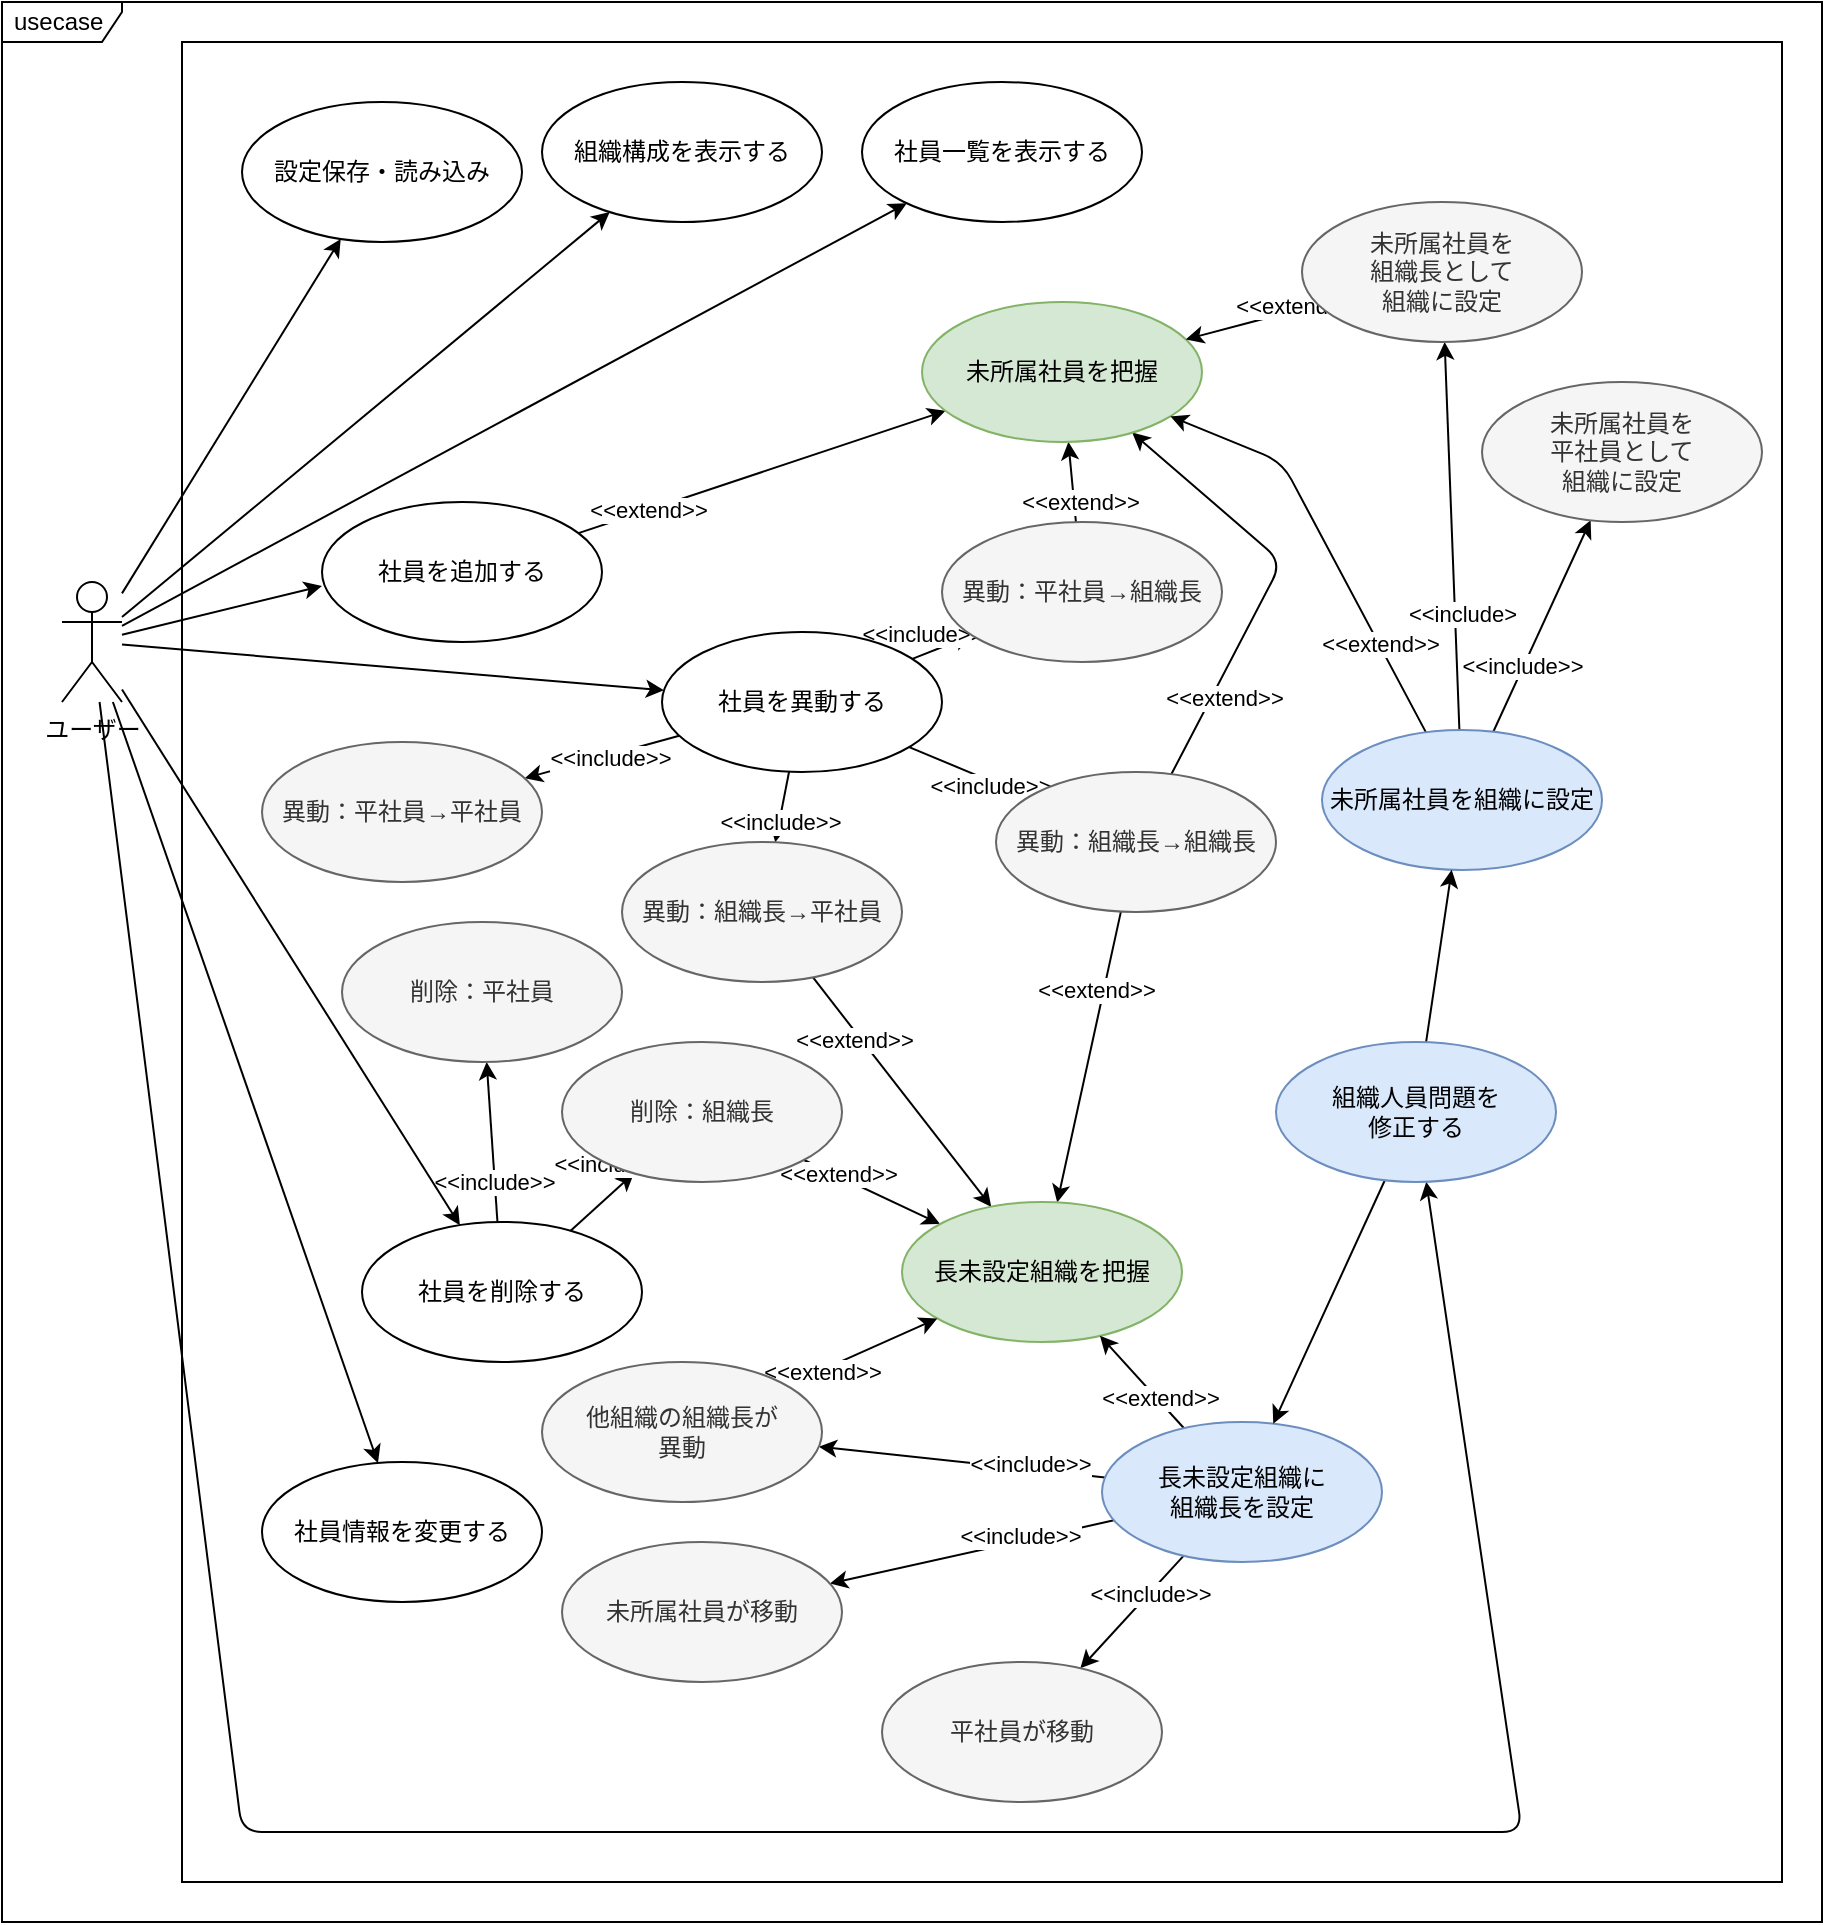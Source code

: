 <mxfile>
    <diagram id="2ksgyWF3tp9E1K3VVl34" name="ページ1">
        <mxGraphModel dx="1386" dy="825" grid="1" gridSize="10" guides="1" tooltips="1" connect="1" arrows="1" fold="1" page="1" pageScale="1" pageWidth="827" pageHeight="1169" math="0" shadow="0">
            <root>
                <mxCell id="0"/>
                <mxCell id="1" parent="0"/>
                <mxCell id="2" value="usecase&amp;nbsp;" style="shape=umlFrame;whiteSpace=wrap;html=1;width=60;height=20;swimlaneFillColor=#FFFFFF;" parent="1" vertex="1">
                    <mxGeometry x="190" y="150" width="910" height="960" as="geometry"/>
                </mxCell>
                <mxCell id="4" value="" style="rounded=0;whiteSpace=wrap;html=1;" parent="1" vertex="1">
                    <mxGeometry x="280" y="170" width="800" height="920" as="geometry"/>
                </mxCell>
                <mxCell id="JHWFW5T5HbclnQ7vvKRL-102" style="edgeStyle=none;html=1;" parent="1" source="5" target="JHWFW5T5HbclnQ7vvKRL-84" edge="1">
                    <mxGeometry relative="1" as="geometry"/>
                </mxCell>
                <mxCell id="JHWFW5T5HbclnQ7vvKRL-103" value="&amp;lt;&amp;lt;extend&amp;gt;&amp;gt;" style="edgeLabel;html=1;align=center;verticalAlign=middle;resizable=0;points=[];" parent="JHWFW5T5HbclnQ7vvKRL-102" vertex="1" connectable="0">
                    <mxGeometry x="-0.616" relative="1" as="geometry">
                        <mxPoint x="-1" as="offset"/>
                    </mxGeometry>
                </mxCell>
                <mxCell id="5" value="社員を追加する" style="ellipse;whiteSpace=wrap;html=1;" parent="1" vertex="1">
                    <mxGeometry x="350" y="400" width="140" height="70" as="geometry"/>
                </mxCell>
                <mxCell id="35" style="edgeStyle=none;html=1;" parent="1" source="7" target="31" edge="1">
                    <mxGeometry relative="1" as="geometry"/>
                </mxCell>
                <mxCell id="40" value="&amp;lt;&amp;lt;include&amp;gt;&amp;gt;" style="edgeLabel;html=1;align=center;verticalAlign=middle;resizable=0;points=[];" parent="35" vertex="1" connectable="0">
                    <mxGeometry x="-0.102" y="1" relative="1" as="geometry">
                        <mxPoint as="offset"/>
                    </mxGeometry>
                </mxCell>
                <mxCell id="36" style="edgeStyle=none;html=1;" parent="1" source="7" target="32" edge="1">
                    <mxGeometry relative="1" as="geometry"/>
                </mxCell>
                <mxCell id="41" value="&amp;lt;&amp;lt;include&amp;gt;&amp;gt;" style="edgeLabel;html=1;align=center;verticalAlign=middle;resizable=0;points=[];" parent="36" vertex="1" connectable="0">
                    <mxGeometry x="0.255" y="-2" relative="1" as="geometry">
                        <mxPoint x="-15" y="-7" as="offset"/>
                    </mxGeometry>
                </mxCell>
                <mxCell id="38" style="edgeStyle=none;html=1;" parent="1" source="7" target="34" edge="1">
                    <mxGeometry relative="1" as="geometry"/>
                </mxCell>
                <mxCell id="42" value="&amp;lt;&amp;lt;include&amp;gt;&amp;gt;" style="edgeLabel;html=1;align=center;verticalAlign=middle;resizable=0;points=[];" parent="38" vertex="1" connectable="0">
                    <mxGeometry x="0.373" y="-2" relative="1" as="geometry">
                        <mxPoint as="offset"/>
                    </mxGeometry>
                </mxCell>
                <mxCell id="JHWFW5T5HbclnQ7vvKRL-67" style="edgeStyle=none;html=1;" parent="1" source="7" target="33" edge="1">
                    <mxGeometry relative="1" as="geometry"/>
                </mxCell>
                <mxCell id="JHWFW5T5HbclnQ7vvKRL-68" value="&amp;lt;&amp;lt;include&amp;gt;&amp;gt;" style="edgeLabel;html=1;align=center;verticalAlign=middle;resizable=0;points=[];" parent="JHWFW5T5HbclnQ7vvKRL-67" vertex="1" connectable="0">
                    <mxGeometry x="0.379" relative="1" as="geometry">
                        <mxPoint as="offset"/>
                    </mxGeometry>
                </mxCell>
                <mxCell id="7" value="社員を異動する" style="ellipse;whiteSpace=wrap;html=1;" parent="1" vertex="1">
                    <mxGeometry x="520" y="465" width="140" height="70" as="geometry"/>
                </mxCell>
                <mxCell id="46" style="edgeStyle=none;html=1;" parent="1" source="11" target="43" edge="1">
                    <mxGeometry relative="1" as="geometry"/>
                </mxCell>
                <mxCell id="48" value="&amp;lt;&amp;lt;include&amp;gt;&amp;gt;" style="edgeLabel;html=1;align=center;verticalAlign=middle;resizable=0;points=[];" parent="46" vertex="1" connectable="0">
                    <mxGeometry x="-0.483" y="1" relative="1" as="geometry">
                        <mxPoint as="offset"/>
                    </mxGeometry>
                </mxCell>
                <mxCell id="50" style="edgeStyle=none;html=1;" parent="1" source="11" target="45" edge="1">
                    <mxGeometry relative="1" as="geometry"/>
                </mxCell>
                <mxCell id="51" value="&amp;lt;&amp;lt;include&amp;gt;&amp;gt;" style="edgeLabel;html=1;align=center;verticalAlign=middle;resizable=0;points=[];" parent="50" vertex="1" connectable="0">
                    <mxGeometry x="0.349" y="-2" relative="1" as="geometry">
                        <mxPoint x="-1" y="-16" as="offset"/>
                    </mxGeometry>
                </mxCell>
                <mxCell id="11" value="社員を削除する" style="ellipse;whiteSpace=wrap;html=1;" parent="1" vertex="1">
                    <mxGeometry x="370" y="760" width="140" height="70" as="geometry"/>
                </mxCell>
                <mxCell id="16" style="edgeStyle=none;html=1;" parent="1" source="3" target="11" edge="1">
                    <mxGeometry relative="1" as="geometry"/>
                </mxCell>
                <mxCell id="17" style="edgeStyle=none;html=1;entryX=0;entryY=0.6;entryDx=0;entryDy=0;entryPerimeter=0;" parent="1" source="3" target="5" edge="1">
                    <mxGeometry relative="1" as="geometry"/>
                </mxCell>
                <mxCell id="18" style="edgeStyle=none;html=1;" parent="1" source="3" target="7" edge="1">
                    <mxGeometry relative="1" as="geometry"/>
                </mxCell>
                <mxCell id="21" style="edgeStyle=none;html=1;" parent="1" source="3" target="19" edge="1">
                    <mxGeometry relative="1" as="geometry"/>
                </mxCell>
                <mxCell id="22" style="edgeStyle=none;html=1;" parent="1" source="3" target="20" edge="1">
                    <mxGeometry relative="1" as="geometry"/>
                </mxCell>
                <mxCell id="53" style="edgeStyle=none;html=1;" parent="1" source="3" target="52" edge="1">
                    <mxGeometry relative="1" as="geometry"/>
                </mxCell>
                <mxCell id="55" style="edgeStyle=none;html=1;" parent="1" source="3" target="54" edge="1">
                    <mxGeometry relative="1" as="geometry">
                        <Array as="points">
                            <mxPoint x="310" y="1065"/>
                            <mxPoint x="950" y="1065"/>
                        </Array>
                    </mxGeometry>
                </mxCell>
                <mxCell id="61" style="edgeStyle=none;html=1;" edge="1" parent="1" source="3" target="60">
                    <mxGeometry relative="1" as="geometry"/>
                </mxCell>
                <mxCell id="3" value="ユーザー" style="shape=umlActor;verticalLabelPosition=bottom;verticalAlign=top;html=1;" parent="1" vertex="1">
                    <mxGeometry x="220" y="440" width="30" height="60" as="geometry"/>
                </mxCell>
                <mxCell id="19" value="社員一覧を表示する" style="ellipse;whiteSpace=wrap;html=1;" parent="1" vertex="1">
                    <mxGeometry x="620" y="190" width="140" height="70" as="geometry"/>
                </mxCell>
                <mxCell id="20" value="組織構成を表示する" style="ellipse;whiteSpace=wrap;html=1;" parent="1" vertex="1">
                    <mxGeometry x="460" y="190" width="140" height="70" as="geometry"/>
                </mxCell>
                <mxCell id="31" value="異動：平社員→平社員" style="ellipse;whiteSpace=wrap;html=1;fillColor=#f5f5f5;fontColor=#333333;strokeColor=#666666;" parent="1" vertex="1">
                    <mxGeometry x="320" y="520" width="140" height="70" as="geometry"/>
                </mxCell>
                <mxCell id="JHWFW5T5HbclnQ7vvKRL-106" style="edgeStyle=none;html=1;" parent="1" source="32" target="JHWFW5T5HbclnQ7vvKRL-84" edge="1">
                    <mxGeometry relative="1" as="geometry">
                        <Array as="points"/>
                    </mxGeometry>
                </mxCell>
                <mxCell id="JHWFW5T5HbclnQ7vvKRL-107" value="&amp;lt;&amp;lt;extend&amp;gt;&amp;gt;" style="edgeLabel;html=1;align=center;verticalAlign=middle;resizable=0;points=[];" parent="JHWFW5T5HbclnQ7vvKRL-106" vertex="1" connectable="0">
                    <mxGeometry x="-0.478" y="-3" relative="1" as="geometry">
                        <mxPoint as="offset"/>
                    </mxGeometry>
                </mxCell>
                <mxCell id="32" value="異動：平社員→組織長" style="ellipse;whiteSpace=wrap;html=1;fillColor=#f5f5f5;fontColor=#333333;strokeColor=#666666;" parent="1" vertex="1">
                    <mxGeometry x="660" y="410" width="140" height="70" as="geometry"/>
                </mxCell>
                <mxCell id="JHWFW5T5HbclnQ7vvKRL-108" style="edgeStyle=none;html=1;" parent="1" source="33" target="JHWFW5T5HbclnQ7vvKRL-85" edge="1">
                    <mxGeometry relative="1" as="geometry"/>
                </mxCell>
                <mxCell id="JHWFW5T5HbclnQ7vvKRL-109" value="&amp;lt;&amp;lt;extend&amp;gt;&amp;gt;" style="edgeLabel;html=1;align=center;verticalAlign=middle;resizable=0;points=[];" parent="JHWFW5T5HbclnQ7vvKRL-108" vertex="1" connectable="0">
                    <mxGeometry x="-0.495" y="-3" relative="1" as="geometry">
                        <mxPoint as="offset"/>
                    </mxGeometry>
                </mxCell>
                <mxCell id="33" value="異動：組織長→平社員" style="ellipse;whiteSpace=wrap;html=1;fillColor=#f5f5f5;fontColor=#333333;strokeColor=#666666;" parent="1" vertex="1">
                    <mxGeometry x="500" y="570" width="140" height="70" as="geometry"/>
                </mxCell>
                <mxCell id="JHWFW5T5HbclnQ7vvKRL-110" style="edgeStyle=none;html=1;" parent="1" source="34" target="JHWFW5T5HbclnQ7vvKRL-85" edge="1">
                    <mxGeometry relative="1" as="geometry">
                        <Array as="points"/>
                    </mxGeometry>
                </mxCell>
                <mxCell id="JHWFW5T5HbclnQ7vvKRL-111" value="&amp;lt;&amp;lt;extend&amp;gt;&amp;gt;" style="edgeLabel;html=1;align=center;verticalAlign=middle;resizable=0;points=[];" parent="JHWFW5T5HbclnQ7vvKRL-110" vertex="1" connectable="0">
                    <mxGeometry x="-0.458" y="-4" relative="1" as="geometry">
                        <mxPoint as="offset"/>
                    </mxGeometry>
                </mxCell>
                <mxCell id="JHWFW5T5HbclnQ7vvKRL-112" style="edgeStyle=none;html=1;" parent="1" source="34" target="JHWFW5T5HbclnQ7vvKRL-84" edge="1">
                    <mxGeometry relative="1" as="geometry">
                        <Array as="points">
                            <mxPoint x="830" y="430"/>
                        </Array>
                    </mxGeometry>
                </mxCell>
                <mxCell id="JHWFW5T5HbclnQ7vvKRL-113" value="&amp;lt;&amp;lt;extend&amp;gt;&amp;gt;" style="edgeLabel;html=1;align=center;verticalAlign=middle;resizable=0;points=[];" parent="JHWFW5T5HbclnQ7vvKRL-112" vertex="1" connectable="0">
                    <mxGeometry x="-0.578" y="-5" relative="1" as="geometry">
                        <mxPoint as="offset"/>
                    </mxGeometry>
                </mxCell>
                <mxCell id="34" value="異動：組織長→組織長" style="ellipse;whiteSpace=wrap;html=1;fillColor=#f5f5f5;fontColor=#333333;strokeColor=#666666;" parent="1" vertex="1">
                    <mxGeometry x="687" y="535" width="140" height="70" as="geometry"/>
                </mxCell>
                <mxCell id="43" value="削除：平社員" style="ellipse;whiteSpace=wrap;html=1;fillColor=#f5f5f5;fontColor=#333333;strokeColor=#666666;" parent="1" vertex="1">
                    <mxGeometry x="360" y="610" width="140" height="70" as="geometry"/>
                </mxCell>
                <mxCell id="JHWFW5T5HbclnQ7vvKRL-104" style="edgeStyle=none;html=1;" parent="1" source="45" target="JHWFW5T5HbclnQ7vvKRL-85" edge="1">
                    <mxGeometry relative="1" as="geometry"/>
                </mxCell>
                <mxCell id="JHWFW5T5HbclnQ7vvKRL-105" value="&amp;lt;&amp;lt;extend&amp;gt;&amp;gt;" style="edgeLabel;html=1;align=center;verticalAlign=middle;resizable=0;points=[];" parent="JHWFW5T5HbclnQ7vvKRL-104" vertex="1" connectable="0">
                    <mxGeometry x="-0.511" relative="1" as="geometry">
                        <mxPoint y="-1" as="offset"/>
                    </mxGeometry>
                </mxCell>
                <mxCell id="45" value="削除：組織長" style="ellipse;whiteSpace=wrap;html=1;fillColor=#f5f5f5;fontColor=#333333;strokeColor=#666666;" parent="1" vertex="1">
                    <mxGeometry x="470" y="670" width="140" height="70" as="geometry"/>
                </mxCell>
                <mxCell id="52" value="社員情報を変更する" style="ellipse;whiteSpace=wrap;html=1;" parent="1" vertex="1">
                    <mxGeometry x="320" y="880" width="140" height="70" as="geometry"/>
                </mxCell>
                <mxCell id="JHWFW5T5HbclnQ7vvKRL-84" value="未所属社員を把握" style="ellipse;whiteSpace=wrap;html=1;fillColor=#d5e8d4;strokeColor=#82b366;" parent="1" vertex="1">
                    <mxGeometry x="650" y="300" width="140" height="70" as="geometry"/>
                </mxCell>
                <mxCell id="JHWFW5T5HbclnQ7vvKRL-85" value="長未設定組織を把握" style="ellipse;whiteSpace=wrap;html=1;fillColor=#d5e8d4;strokeColor=#82b366;" parent="1" vertex="1">
                    <mxGeometry x="640" y="750" width="140" height="70" as="geometry"/>
                </mxCell>
                <mxCell id="JHWFW5T5HbclnQ7vvKRL-91" style="edgeStyle=none;html=1;" parent="1" source="JHWFW5T5HbclnQ7vvKRL-88" target="JHWFW5T5HbclnQ7vvKRL-89" edge="1">
                    <mxGeometry relative="1" as="geometry"/>
                </mxCell>
                <mxCell id="JHWFW5T5HbclnQ7vvKRL-97" value="&amp;lt;&amp;lt;include&amp;gt;&amp;gt;" style="edgeLabel;html=1;align=center;verticalAlign=middle;resizable=0;points=[];" parent="JHWFW5T5HbclnQ7vvKRL-91" vertex="1" connectable="0">
                    <mxGeometry x="-0.386" y="1" relative="1" as="geometry">
                        <mxPoint as="offset"/>
                    </mxGeometry>
                </mxCell>
                <mxCell id="JHWFW5T5HbclnQ7vvKRL-92" style="edgeStyle=none;html=1;" parent="1" source="JHWFW5T5HbclnQ7vvKRL-88" target="JHWFW5T5HbclnQ7vvKRL-90" edge="1">
                    <mxGeometry relative="1" as="geometry"/>
                </mxCell>
                <mxCell id="JHWFW5T5HbclnQ7vvKRL-98" value="&amp;lt;&amp;lt;include&amp;gt;" style="edgeLabel;html=1;align=center;verticalAlign=middle;resizable=0;points=[];" parent="JHWFW5T5HbclnQ7vvKRL-92" vertex="1" connectable="0">
                    <mxGeometry x="-0.399" y="-3" relative="1" as="geometry">
                        <mxPoint as="offset"/>
                    </mxGeometry>
                </mxCell>
                <mxCell id="JHWFW5T5HbclnQ7vvKRL-93" style="edgeStyle=none;html=1;" parent="1" source="JHWFW5T5HbclnQ7vvKRL-88" target="JHWFW5T5HbclnQ7vvKRL-84" edge="1">
                    <mxGeometry relative="1" as="geometry">
                        <Array as="points">
                            <mxPoint x="830" y="380"/>
                        </Array>
                    </mxGeometry>
                </mxCell>
                <mxCell id="JHWFW5T5HbclnQ7vvKRL-96" value="&amp;lt;&amp;lt;extend&amp;gt;&amp;gt;" style="edgeLabel;html=1;align=center;verticalAlign=middle;resizable=0;points=[];" parent="JHWFW5T5HbclnQ7vvKRL-93" vertex="1" connectable="0">
                    <mxGeometry x="-0.529" relative="1" as="geometry">
                        <mxPoint as="offset"/>
                    </mxGeometry>
                </mxCell>
                <mxCell id="JHWFW5T5HbclnQ7vvKRL-88" value="未所属社員を組織に設定" style="ellipse;whiteSpace=wrap;html=1;fillColor=#dae8fc;strokeColor=#6c8ebf;" parent="1" vertex="1">
                    <mxGeometry x="850" y="514" width="140" height="70" as="geometry"/>
                </mxCell>
                <mxCell id="JHWFW5T5HbclnQ7vvKRL-89" value="未所属社員を&lt;br&gt;平社員として&lt;br&gt;組織に設定" style="ellipse;whiteSpace=wrap;html=1;fillColor=#f5f5f5;fontColor=#333333;strokeColor=#666666;" parent="1" vertex="1">
                    <mxGeometry x="930" y="340" width="140" height="70" as="geometry"/>
                </mxCell>
                <mxCell id="JHWFW5T5HbclnQ7vvKRL-114" style="edgeStyle=none;html=1;" parent="1" source="JHWFW5T5HbclnQ7vvKRL-90" target="JHWFW5T5HbclnQ7vvKRL-84" edge="1">
                    <mxGeometry relative="1" as="geometry"/>
                </mxCell>
                <mxCell id="JHWFW5T5HbclnQ7vvKRL-115" value="&amp;lt;&amp;lt;extend&amp;gt;&amp;gt;" style="edgeLabel;html=1;align=center;verticalAlign=middle;resizable=0;points=[];" parent="JHWFW5T5HbclnQ7vvKRL-114" vertex="1" connectable="0">
                    <mxGeometry x="-0.667" y="-3" relative="1" as="geometry">
                        <mxPoint as="offset"/>
                    </mxGeometry>
                </mxCell>
                <mxCell id="JHWFW5T5HbclnQ7vvKRL-90" value="未所属社員を&lt;br&gt;組織長として&lt;br&gt;組織に設定" style="ellipse;whiteSpace=wrap;html=1;fillColor=#f5f5f5;fontColor=#333333;strokeColor=#666666;" parent="1" vertex="1">
                    <mxGeometry x="840" y="250" width="140" height="70" as="geometry"/>
                </mxCell>
                <mxCell id="JHWFW5T5HbclnQ7vvKRL-95" style="edgeStyle=none;html=1;" parent="1" source="JHWFW5T5HbclnQ7vvKRL-94" target="JHWFW5T5HbclnQ7vvKRL-85" edge="1">
                    <mxGeometry relative="1" as="geometry"/>
                </mxCell>
                <mxCell id="JHWFW5T5HbclnQ7vvKRL-99" value="&amp;lt;&amp;lt;extend&amp;gt;&amp;gt;" style="edgeLabel;html=1;align=center;verticalAlign=middle;resizable=0;points=[];" parent="JHWFW5T5HbclnQ7vvKRL-95" vertex="1" connectable="0">
                    <mxGeometry x="-0.372" y="-1" relative="1" as="geometry">
                        <mxPoint as="offset"/>
                    </mxGeometry>
                </mxCell>
                <mxCell id="JHWFW5T5HbclnQ7vvKRL-117" style="edgeStyle=none;html=1;" parent="1" source="JHWFW5T5HbclnQ7vvKRL-94" target="JHWFW5T5HbclnQ7vvKRL-116" edge="1">
                    <mxGeometry relative="1" as="geometry"/>
                </mxCell>
                <mxCell id="JHWFW5T5HbclnQ7vvKRL-118" value="&amp;lt;&amp;lt;include&amp;gt;&amp;gt;" style="edgeLabel;html=1;align=center;verticalAlign=middle;resizable=0;points=[];" parent="JHWFW5T5HbclnQ7vvKRL-117" vertex="1" connectable="0">
                    <mxGeometry x="-0.474" y="-3" relative="1" as="geometry">
                        <mxPoint as="offset"/>
                    </mxGeometry>
                </mxCell>
                <mxCell id="JHWFW5T5HbclnQ7vvKRL-122" style="edgeStyle=none;html=1;" parent="1" source="JHWFW5T5HbclnQ7vvKRL-94" target="JHWFW5T5HbclnQ7vvKRL-121" edge="1">
                    <mxGeometry relative="1" as="geometry"/>
                </mxCell>
                <mxCell id="JHWFW5T5HbclnQ7vvKRL-123" value="&amp;lt;&amp;lt;include&amp;gt;&amp;gt;" style="edgeLabel;html=1;align=center;verticalAlign=middle;resizable=0;points=[];" parent="JHWFW5T5HbclnQ7vvKRL-122" vertex="1" connectable="0">
                    <mxGeometry x="-0.33" relative="1" as="geometry">
                        <mxPoint as="offset"/>
                    </mxGeometry>
                </mxCell>
                <mxCell id="JHWFW5T5HbclnQ7vvKRL-125" style="edgeStyle=none;html=1;" parent="1" source="JHWFW5T5HbclnQ7vvKRL-94" target="JHWFW5T5HbclnQ7vvKRL-124" edge="1">
                    <mxGeometry relative="1" as="geometry"/>
                </mxCell>
                <mxCell id="JHWFW5T5HbclnQ7vvKRL-126" value="&amp;lt;&amp;lt;include&amp;gt;&amp;gt;" style="edgeLabel;html=1;align=center;verticalAlign=middle;resizable=0;points=[];" parent="JHWFW5T5HbclnQ7vvKRL-125" vertex="1" connectable="0">
                    <mxGeometry x="-0.348" y="-3" relative="1" as="geometry">
                        <mxPoint as="offset"/>
                    </mxGeometry>
                </mxCell>
                <mxCell id="JHWFW5T5HbclnQ7vvKRL-94" value="長未設定組織に&lt;br&gt;組織長を設定" style="ellipse;whiteSpace=wrap;html=1;fillColor=#dae8fc;strokeColor=#6c8ebf;" parent="1" vertex="1">
                    <mxGeometry x="740" y="860" width="140" height="70" as="geometry"/>
                </mxCell>
                <mxCell id="JHWFW5T5HbclnQ7vvKRL-119" style="edgeStyle=none;html=1;" parent="1" source="JHWFW5T5HbclnQ7vvKRL-116" target="JHWFW5T5HbclnQ7vvKRL-85" edge="1">
                    <mxGeometry relative="1" as="geometry"/>
                </mxCell>
                <mxCell id="JHWFW5T5HbclnQ7vvKRL-120" value="&amp;lt;&amp;lt;extend&amp;gt;&amp;gt;" style="edgeLabel;html=1;align=center;verticalAlign=middle;resizable=0;points=[];" parent="JHWFW5T5HbclnQ7vvKRL-119" vertex="1" connectable="0">
                    <mxGeometry x="-0.553" relative="1" as="geometry">
                        <mxPoint as="offset"/>
                    </mxGeometry>
                </mxCell>
                <mxCell id="JHWFW5T5HbclnQ7vvKRL-116" value="他組織の組織長が&lt;br&gt;異動" style="ellipse;whiteSpace=wrap;html=1;fillColor=#f5f5f5;fontColor=#333333;strokeColor=#666666;" parent="1" vertex="1">
                    <mxGeometry x="460" y="830" width="140" height="70" as="geometry"/>
                </mxCell>
                <mxCell id="JHWFW5T5HbclnQ7vvKRL-121" value="平社員が移動" style="ellipse;whiteSpace=wrap;html=1;fillColor=#f5f5f5;fontColor=#333333;strokeColor=#666666;" parent="1" vertex="1">
                    <mxGeometry x="630" y="980" width="140" height="70" as="geometry"/>
                </mxCell>
                <mxCell id="JHWFW5T5HbclnQ7vvKRL-124" value="未所属社員が移動" style="ellipse;whiteSpace=wrap;html=1;fillColor=#f5f5f5;fontColor=#333333;strokeColor=#666666;" parent="1" vertex="1">
                    <mxGeometry x="470" y="920" width="140" height="70" as="geometry"/>
                </mxCell>
                <mxCell id="56" style="edgeStyle=none;html=1;" parent="1" source="54" target="JHWFW5T5HbclnQ7vvKRL-94" edge="1">
                    <mxGeometry relative="1" as="geometry"/>
                </mxCell>
                <mxCell id="59" style="edgeStyle=none;html=1;" parent="1" source="54" target="JHWFW5T5HbclnQ7vvKRL-88" edge="1">
                    <mxGeometry relative="1" as="geometry"/>
                </mxCell>
                <mxCell id="54" value="組織人員問題を&lt;br&gt;修正する" style="ellipse;whiteSpace=wrap;html=1;fillColor=#dae8fc;strokeColor=#6c8ebf;" parent="1" vertex="1">
                    <mxGeometry x="827" y="670" width="140" height="70" as="geometry"/>
                </mxCell>
                <mxCell id="60" value="設定保存・読み込み" style="ellipse;whiteSpace=wrap;html=1;" vertex="1" parent="1">
                    <mxGeometry x="310" y="200" width="140" height="70" as="geometry"/>
                </mxCell>
            </root>
        </mxGraphModel>
    </diagram>
    <diagram id="JgNJQtiwl_YFSWbjsgjo" name="社員移動パターン">
        <mxGraphModel dx="1386" dy="825" grid="1" gridSize="10" guides="1" tooltips="1" connect="1" arrows="1" fold="1" page="1" pageScale="1" pageWidth="827" pageHeight="1169" math="0" shadow="0">
            <root>
                <mxCell id="0"/>
                <mxCell id="1" parent="0"/>
                <mxCell id="7r9uO1jhRRSSFnEUNb5N-1" value="" style="childLayout=tableLayout;recursiveResize=0;shadow=0;fillColor=default;" parent="1" vertex="1">
                    <mxGeometry x="290" y="264.44" width="290" height="225.56" as="geometry"/>
                </mxCell>
                <mxCell id="7r9uO1jhRRSSFnEUNb5N-2" value="" style="shape=tableRow;horizontal=0;startSize=0;swimlaneHead=0;swimlaneBody=0;top=0;left=0;bottom=0;right=0;dropTarget=0;collapsible=0;recursiveResize=0;expand=0;fontStyle=0;fillColor=none;strokeColor=inherit;" parent="7r9uO1jhRRSSFnEUNb5N-1" vertex="1">
                    <mxGeometry width="290" height="76" as="geometry"/>
                </mxCell>
                <mxCell id="7r9uO1jhRRSSFnEUNb5N-3" value="\" style="connectable=0;recursiveResize=0;strokeColor=#666666;fillColor=#f5f5f5;align=center;whiteSpace=wrap;html=1;fontColor=#333333;" parent="7r9uO1jhRRSSFnEUNb5N-2" vertex="1">
                    <mxGeometry width="97" height="76" as="geometry">
                        <mxRectangle width="97" height="76" as="alternateBounds"/>
                    </mxGeometry>
                </mxCell>
                <mxCell id="7r9uO1jhRRSSFnEUNb5N-4" value="追加：平社員" style="connectable=0;recursiveResize=0;strokeColor=#666666;fillColor=#f5f5f5;align=center;whiteSpace=wrap;html=1;fontColor=#333333;" parent="7r9uO1jhRRSSFnEUNb5N-2" vertex="1">
                    <mxGeometry x="97" width="96" height="76" as="geometry">
                        <mxRectangle width="96" height="76" as="alternateBounds"/>
                    </mxGeometry>
                </mxCell>
                <mxCell id="7r9uO1jhRRSSFnEUNb5N-5" value="追加：組織長" style="connectable=0;recursiveResize=0;strokeColor=#666666;fillColor=#f5f5f5;align=center;whiteSpace=wrap;html=1;fontColor=#333333;" parent="7r9uO1jhRRSSFnEUNb5N-2" vertex="1">
                    <mxGeometry x="193" width="97" height="76" as="geometry">
                        <mxRectangle width="97" height="76" as="alternateBounds"/>
                    </mxGeometry>
                </mxCell>
                <mxCell id="7r9uO1jhRRSSFnEUNb5N-6" style="shape=tableRow;horizontal=0;startSize=0;swimlaneHead=0;swimlaneBody=0;top=0;left=0;bottom=0;right=0;dropTarget=0;collapsible=0;recursiveResize=0;expand=0;fontStyle=0;fillColor=none;strokeColor=inherit;" parent="7r9uO1jhRRSSFnEUNb5N-1" vertex="1">
                    <mxGeometry y="76" width="290" height="74" as="geometry"/>
                </mxCell>
                <mxCell id="7r9uO1jhRRSSFnEUNb5N-7" value="削除：平社員" style="connectable=0;recursiveResize=0;strokeColor=#666666;fillColor=#f5f5f5;align=center;whiteSpace=wrap;html=1;fontColor=#333333;" parent="7r9uO1jhRRSSFnEUNb5N-6" vertex="1">
                    <mxGeometry width="97" height="74" as="geometry">
                        <mxRectangle width="97" height="74" as="alternateBounds"/>
                    </mxGeometry>
                </mxCell>
                <mxCell id="7r9uO1jhRRSSFnEUNb5N-8" value="平→平" style="connectable=0;recursiveResize=0;strokeColor=inherit;fillColor=none;align=center;whiteSpace=wrap;html=1;" parent="7r9uO1jhRRSSFnEUNb5N-6" vertex="1">
                    <mxGeometry x="97" width="96" height="74" as="geometry">
                        <mxRectangle width="96" height="74" as="alternateBounds"/>
                    </mxGeometry>
                </mxCell>
                <mxCell id="7r9uO1jhRRSSFnEUNb5N-9" value="平→長" style="connectable=0;recursiveResize=0;strokeColor=inherit;fillColor=none;align=center;whiteSpace=wrap;html=1;" parent="7r9uO1jhRRSSFnEUNb5N-6" vertex="1">
                    <mxGeometry x="193" width="97" height="74" as="geometry">
                        <mxRectangle width="97" height="74" as="alternateBounds"/>
                    </mxGeometry>
                </mxCell>
                <mxCell id="7r9uO1jhRRSSFnEUNb5N-10" style="shape=tableRow;horizontal=0;startSize=0;swimlaneHead=0;swimlaneBody=0;top=0;left=0;bottom=0;right=0;dropTarget=0;collapsible=0;recursiveResize=0;expand=0;fontStyle=0;fillColor=none;strokeColor=inherit;" parent="7r9uO1jhRRSSFnEUNb5N-1" vertex="1">
                    <mxGeometry y="150" width="290" height="76" as="geometry"/>
                </mxCell>
                <mxCell id="7r9uO1jhRRSSFnEUNb5N-11" value="削除：組織長" style="connectable=0;recursiveResize=0;strokeColor=#666666;fillColor=#f5f5f5;align=center;whiteSpace=wrap;html=1;fontColor=#333333;" parent="7r9uO1jhRRSSFnEUNb5N-10" vertex="1">
                    <mxGeometry width="97" height="76" as="geometry">
                        <mxRectangle width="97" height="76" as="alternateBounds"/>
                    </mxGeometry>
                </mxCell>
                <mxCell id="7r9uO1jhRRSSFnEUNb5N-12" value="長→平" style="connectable=0;recursiveResize=0;strokeColor=inherit;fillColor=none;align=center;whiteSpace=wrap;html=1;" parent="7r9uO1jhRRSSFnEUNb5N-10" vertex="1">
                    <mxGeometry x="97" width="96" height="76" as="geometry">
                        <mxRectangle width="96" height="76" as="alternateBounds"/>
                    </mxGeometry>
                </mxCell>
                <mxCell id="7r9uO1jhRRSSFnEUNb5N-13" value="長→長" style="connectable=0;recursiveResize=0;strokeColor=inherit;fillColor=none;align=center;whiteSpace=wrap;html=1;" parent="7r9uO1jhRRSSFnEUNb5N-10" vertex="1">
                    <mxGeometry x="193" width="97" height="76" as="geometry">
                        <mxRectangle width="97" height="76" as="alternateBounds"/>
                    </mxGeometry>
                </mxCell>
            </root>
        </mxGraphModel>
    </diagram>
</mxfile>
